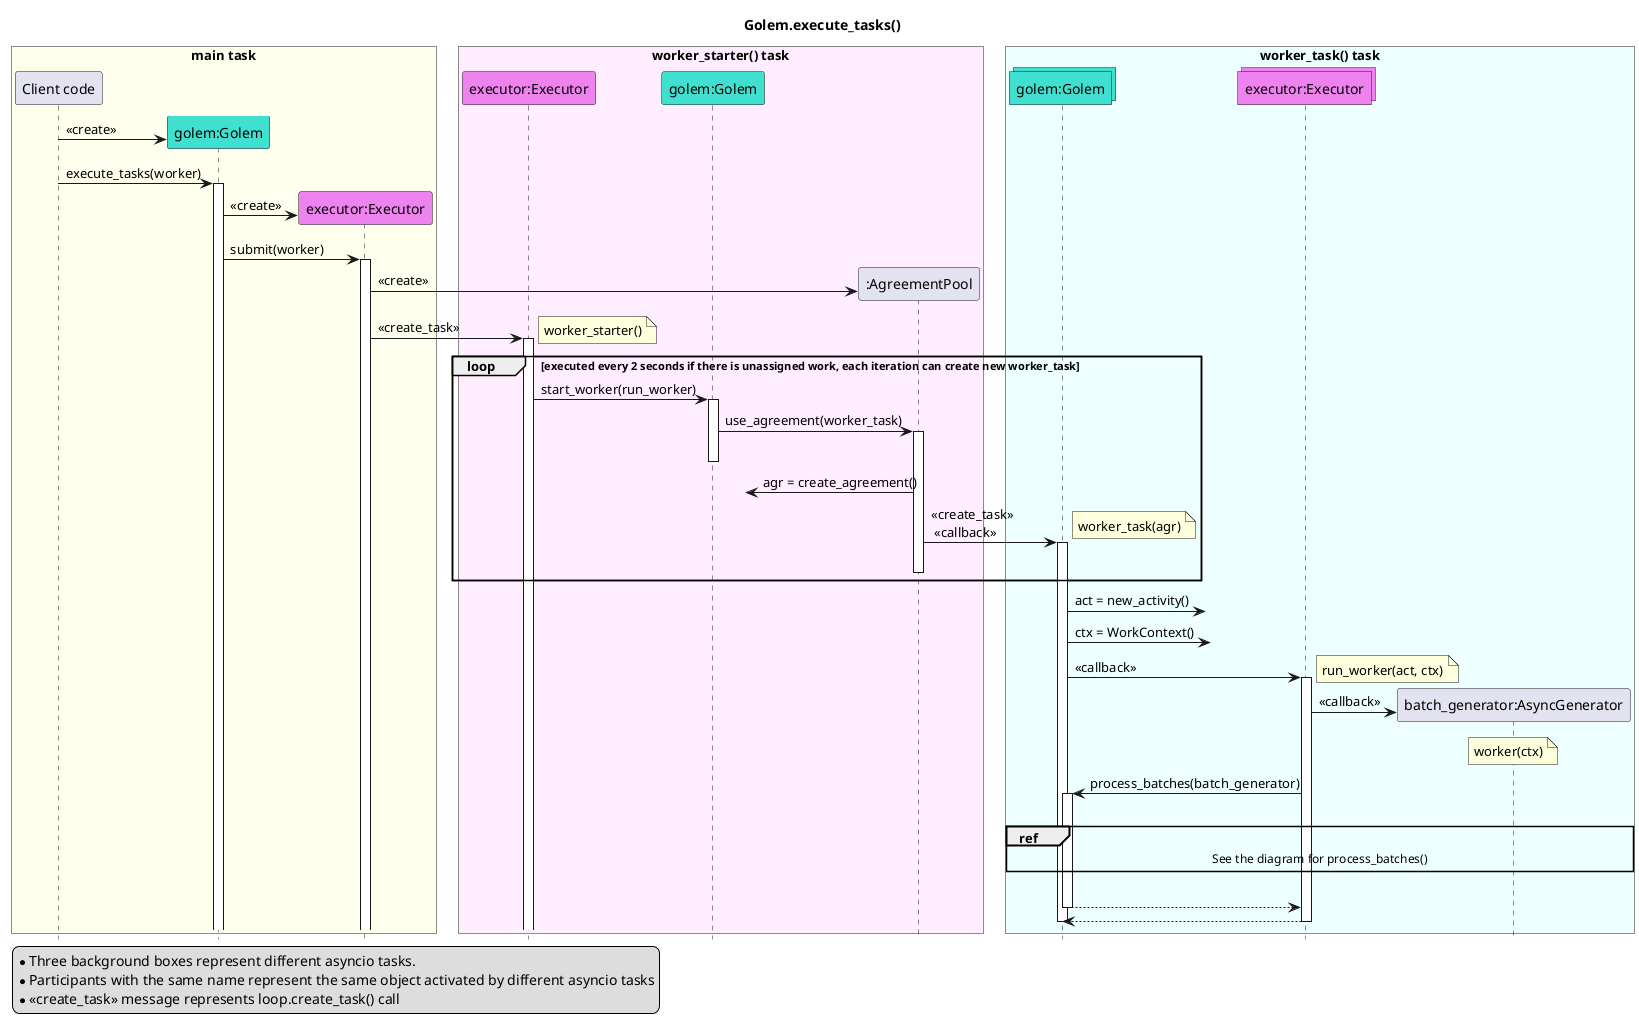 @startuml
title Golem.execute_tasks()

' Define colors for activation rectangles of
!$task_1 = "#White"
!$task_2 = "#White"
!$task_3 = "#White"

hide footbox
skinparam BoxPadding 10

box "main task" #ffffee
participant "Client code"
participant "golem:Golem" as engine #Turquoise
participant "executor:Executor" as executor #Violet
end box

box "worker_starter() task" #ffeeff
participant "executor:Executor" as executor2 #Violet
participant "golem:Golem" as engine2 #Turquoise
participant ":AgreementPool" as pool
end box

box "worker_task() task" #eeffff
collections "golem:Golem" as engine3 #Turquoise
collections "executor:Executor" as executor3 #Violet

participant "batch_generator:AsyncGenerator" as batch_generator
end box

create engine
"Client code" -> engine : <<create>>
"Client code" -> engine ++ $task_1 : execute_tasks(worker)

create executor
engine -> executor : <<create>>
engine -> executor ++ $task_1 : submit(worker)

create pool
executor -> pool : <<create>>

executor -> executor2 ++ $task_2 : <<create_task>>
note right: worker_starter()

loop executed every 2 seconds if there is unassigned work, each iteration can create new worker_task
  executor2 -> engine2 ++ $task_2 : start_worker(run_worker)

  engine2 -> pool ++ $task_2: use_agreement(worker_task)
  deactivate engine2
  ?<- pool : agr = create_agreement()

  pool -> engine3 ++ $task_3: <<create_task>> \n <<callback>>
  note right: worker_task(agr)
  deactivate pool
end

engine3 ->? : act = new_activity()
engine3 ->? : ctx = WorkContext()

engine3 -> executor3 ++ $task_3: <<callback>>
note right: run_worker(act, ctx)

create batch_generator
executor3 -> batch_generator : <<callback>>
note over batch_generator: worker(ctx)
executor3 -> engine3++ : process_batches(batch_generator)

|||

ref over engine3, executor3, batch_generator
  See the diagram for process_batches()
end ref

|||

return
return
deactivate engine3

legend left
* Three background boxes represent different asyncio tasks.
* Participants with the same name represent the same object activated by different asyncio tasks
* <<create_task>> message represents loop.create_task() call
endlegend

@enduml
